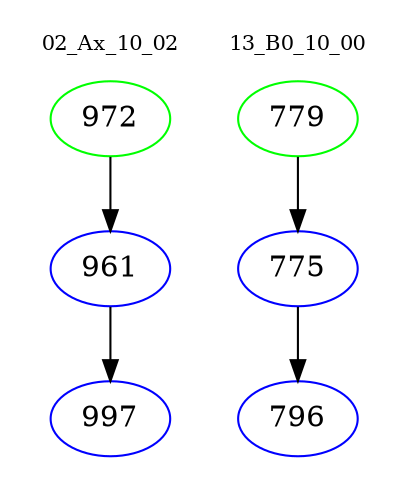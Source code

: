digraph{
subgraph cluster_0 {
color = white
label = "02_Ax_10_02";
fontsize=10;
T0_972 [label="972", color="green"]
T0_972 -> T0_961 [color="black"]
T0_961 [label="961", color="blue"]
T0_961 -> T0_997 [color="black"]
T0_997 [label="997", color="blue"]
}
subgraph cluster_1 {
color = white
label = "13_B0_10_00";
fontsize=10;
T1_779 [label="779", color="green"]
T1_779 -> T1_775 [color="black"]
T1_775 [label="775", color="blue"]
T1_775 -> T1_796 [color="black"]
T1_796 [label="796", color="blue"]
}
}
